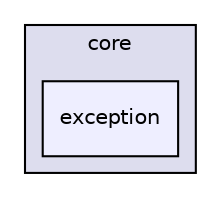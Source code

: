 digraph "java/umms/core/exception" {
  compound=true
  node [ fontsize="10", fontname="Helvetica"];
  edge [ labelfontsize="10", labelfontname="Helvetica"];
  subgraph clusterdir_47922fae4b2d4f7c6f8e56f6907fad50 {
    graph [ bgcolor="#ddddee", pencolor="black", label="core" fontname="Helvetica", fontsize="10", URL="dir_47922fae4b2d4f7c6f8e56f6907fad50.html"]
  dir_7a2655308722e0e2b710ccb1d3d1b47c [shape=box, label="exception", style="filled", fillcolor="#eeeeff", pencolor="black", URL="dir_7a2655308722e0e2b710ccb1d3d1b47c.html"];
  }
}
